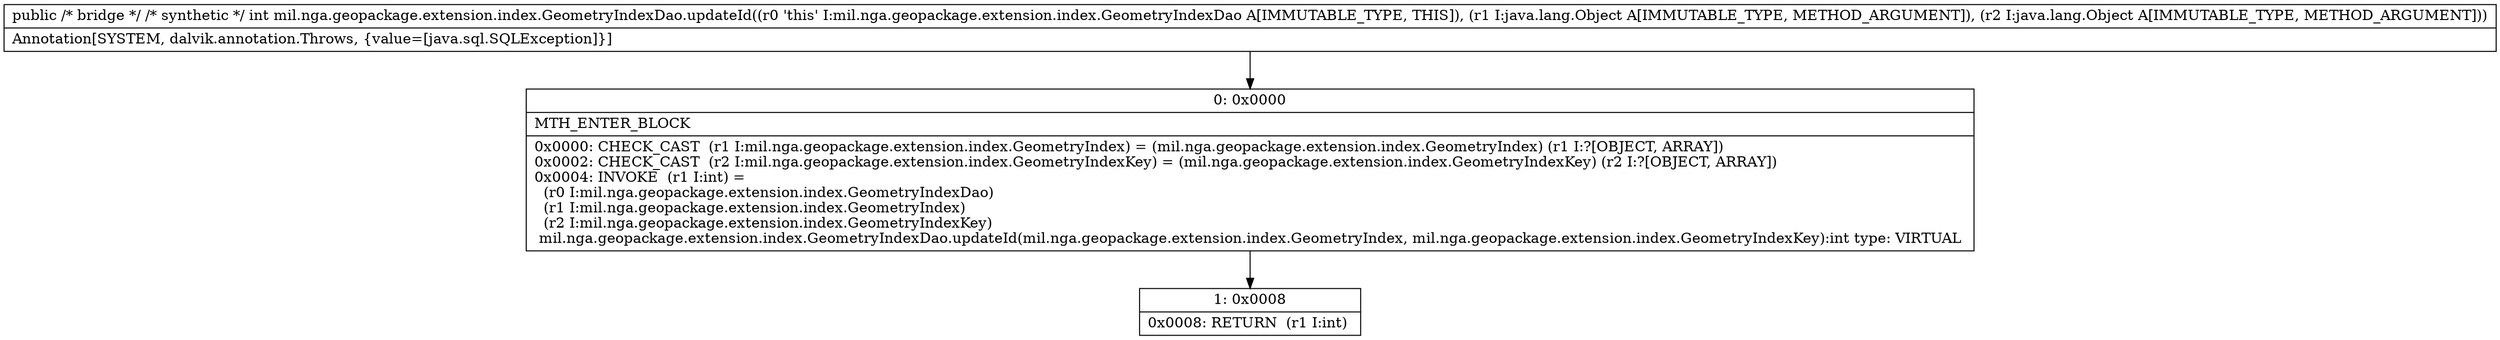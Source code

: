digraph "CFG formil.nga.geopackage.extension.index.GeometryIndexDao.updateId(Ljava\/lang\/Object;Ljava\/lang\/Object;)I" {
Node_0 [shape=record,label="{0\:\ 0x0000|MTH_ENTER_BLOCK\l|0x0000: CHECK_CAST  (r1 I:mil.nga.geopackage.extension.index.GeometryIndex) = (mil.nga.geopackage.extension.index.GeometryIndex) (r1 I:?[OBJECT, ARRAY]) \l0x0002: CHECK_CAST  (r2 I:mil.nga.geopackage.extension.index.GeometryIndexKey) = (mil.nga.geopackage.extension.index.GeometryIndexKey) (r2 I:?[OBJECT, ARRAY]) \l0x0004: INVOKE  (r1 I:int) = \l  (r0 I:mil.nga.geopackage.extension.index.GeometryIndexDao)\l  (r1 I:mil.nga.geopackage.extension.index.GeometryIndex)\l  (r2 I:mil.nga.geopackage.extension.index.GeometryIndexKey)\l mil.nga.geopackage.extension.index.GeometryIndexDao.updateId(mil.nga.geopackage.extension.index.GeometryIndex, mil.nga.geopackage.extension.index.GeometryIndexKey):int type: VIRTUAL \l}"];
Node_1 [shape=record,label="{1\:\ 0x0008|0x0008: RETURN  (r1 I:int) \l}"];
MethodNode[shape=record,label="{public \/* bridge *\/ \/* synthetic *\/ int mil.nga.geopackage.extension.index.GeometryIndexDao.updateId((r0 'this' I:mil.nga.geopackage.extension.index.GeometryIndexDao A[IMMUTABLE_TYPE, THIS]), (r1 I:java.lang.Object A[IMMUTABLE_TYPE, METHOD_ARGUMENT]), (r2 I:java.lang.Object A[IMMUTABLE_TYPE, METHOD_ARGUMENT]))  | Annotation[SYSTEM, dalvik.annotation.Throws, \{value=[java.sql.SQLException]\}]\l}"];
MethodNode -> Node_0;
Node_0 -> Node_1;
}

